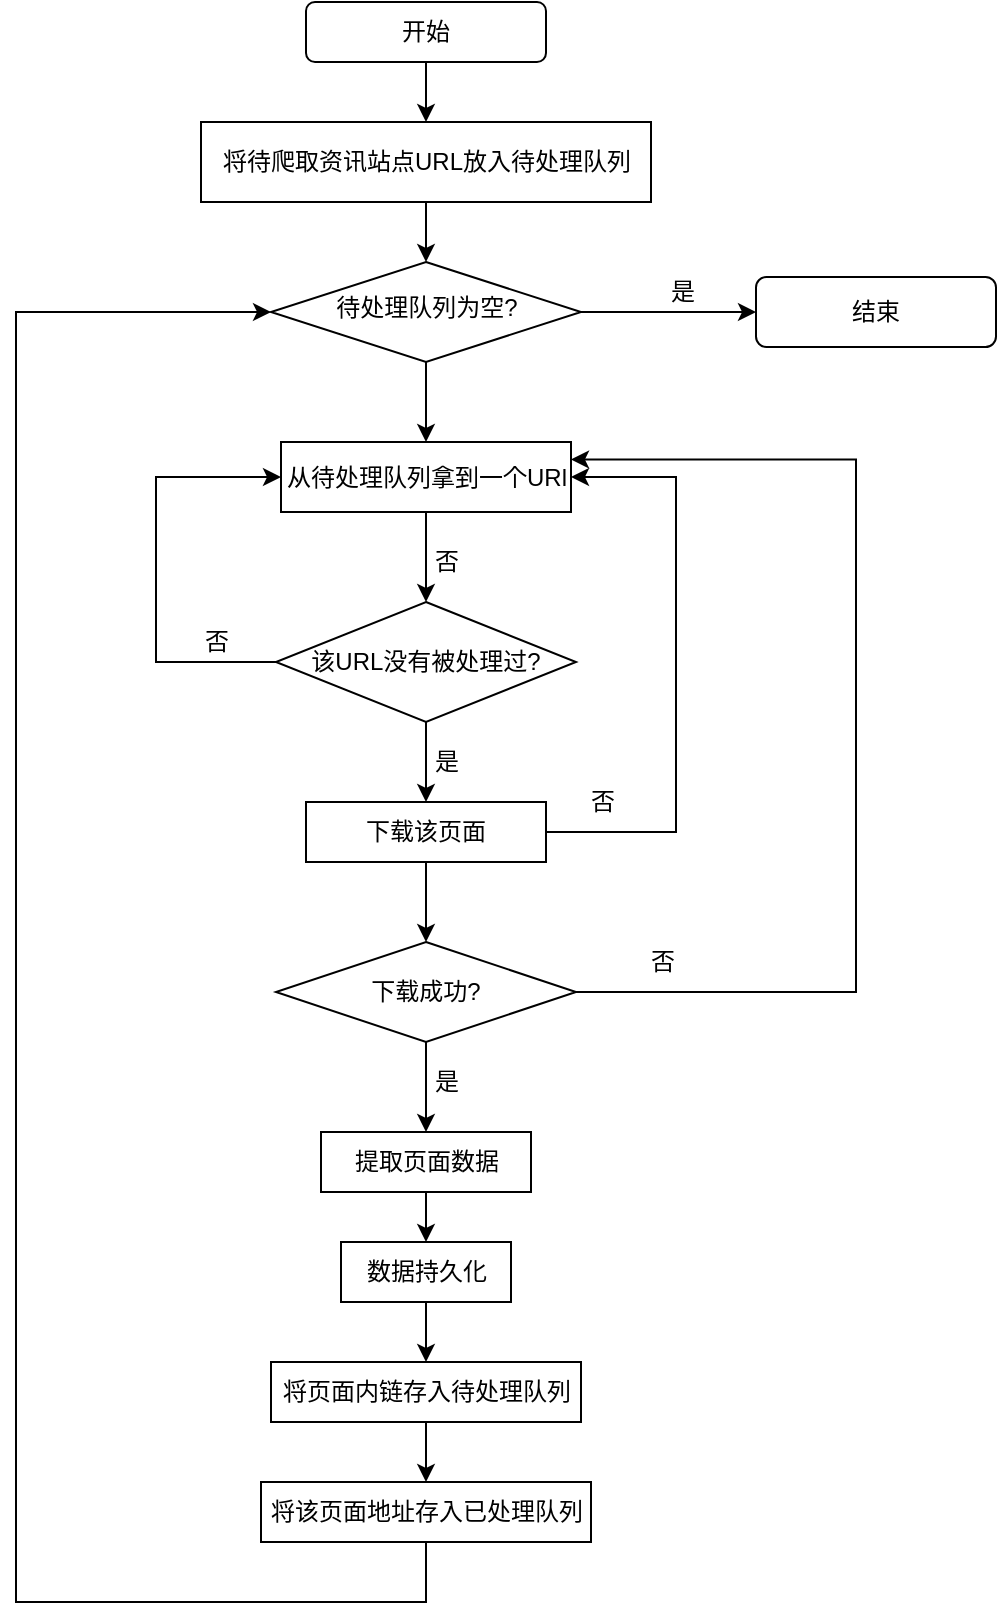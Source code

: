 <mxfile version="18.0.1" type="github">
  <diagram id="C5RBs43oDa-KdzZeNtuy" name="Page-1">
    <mxGraphModel dx="1038" dy="500" grid="1" gridSize="10" guides="1" tooltips="1" connect="1" arrows="1" fold="1" page="1" pageScale="1" pageWidth="827" pageHeight="1169" math="0" shadow="0">
      <root>
        <mxCell id="WIyWlLk6GJQsqaUBKTNV-0" />
        <mxCell id="WIyWlLk6GJQsqaUBKTNV-1" parent="WIyWlLk6GJQsqaUBKTNV-0" />
        <mxCell id="_goN-HZ2zoLXErJVBMWv-7" value="" style="edgeStyle=orthogonalEdgeStyle;rounded=0;orthogonalLoop=1;jettySize=auto;html=1;" parent="WIyWlLk6GJQsqaUBKTNV-1" source="WIyWlLk6GJQsqaUBKTNV-3" edge="1">
          <mxGeometry relative="1" as="geometry">
            <mxPoint x="374" y="245" as="targetPoint" />
          </mxGeometry>
        </mxCell>
        <mxCell id="WIyWlLk6GJQsqaUBKTNV-3" value="开始" style="rounded=1;whiteSpace=wrap;html=1;fontSize=12;glass=0;strokeWidth=1;shadow=0;" parent="WIyWlLk6GJQsqaUBKTNV-1" vertex="1">
          <mxGeometry x="314" y="185" width="120" height="30" as="geometry" />
        </mxCell>
        <mxCell id="_goN-HZ2zoLXErJVBMWv-16" value="" style="edgeStyle=orthogonalEdgeStyle;rounded=0;orthogonalLoop=1;jettySize=auto;html=1;" parent="WIyWlLk6GJQsqaUBKTNV-1" edge="1">
          <mxGeometry relative="1" as="geometry">
            <mxPoint x="374" y="285" as="sourcePoint" />
            <mxPoint x="374" y="315" as="targetPoint" />
          </mxGeometry>
        </mxCell>
        <mxCell id="_goN-HZ2zoLXErJVBMWv-25" style="edgeStyle=orthogonalEdgeStyle;rounded=0;orthogonalLoop=1;jettySize=auto;html=1;entryX=0.5;entryY=0;entryDx=0;entryDy=0;" parent="WIyWlLk6GJQsqaUBKTNV-1" source="_goN-HZ2zoLXErJVBMWv-18" target="_goN-HZ2zoLXErJVBMWv-24" edge="1">
          <mxGeometry relative="1" as="geometry" />
        </mxCell>
        <mxCell id="_goN-HZ2zoLXErJVBMWv-76" style="edgeStyle=orthogonalEdgeStyle;rounded=0;orthogonalLoop=1;jettySize=auto;html=1;strokeColor=default;" parent="WIyWlLk6GJQsqaUBKTNV-1" source="_goN-HZ2zoLXErJVBMWv-18" target="_goN-HZ2zoLXErJVBMWv-19" edge="1">
          <mxGeometry relative="1" as="geometry" />
        </mxCell>
        <mxCell id="_goN-HZ2zoLXErJVBMWv-18" value="待处理队列为空?" style="rhombus;whiteSpace=wrap;html=1;shadow=0;fontFamily=Helvetica;fontSize=12;align=center;strokeWidth=1;spacing=6;spacingTop=-4;" parent="WIyWlLk6GJQsqaUBKTNV-1" vertex="1">
          <mxGeometry x="296.5" y="315" width="155" height="50" as="geometry" />
        </mxCell>
        <mxCell id="_goN-HZ2zoLXErJVBMWv-19" value="结束" style="rounded=1;whiteSpace=wrap;html=1;fontSize=12;glass=0;strokeWidth=1;shadow=0;" parent="WIyWlLk6GJQsqaUBKTNV-1" vertex="1">
          <mxGeometry x="539" y="322.5" width="120" height="35" as="geometry" />
        </mxCell>
        <mxCell id="_goN-HZ2zoLXErJVBMWv-22" value="是" style="text;html=1;align=center;verticalAlign=middle;resizable=0;points=[];autosize=1;strokeColor=none;fillColor=none;" parent="WIyWlLk6GJQsqaUBKTNV-1" vertex="1">
          <mxGeometry x="486.5" y="320" width="30" height="20" as="geometry" />
        </mxCell>
        <mxCell id="_goN-HZ2zoLXErJVBMWv-23" value="&lt;span&gt;将待爬取资讯站点URL放入待处理队列&lt;/span&gt;" style="rounded=0;whiteSpace=wrap;html=1;" parent="WIyWlLk6GJQsqaUBKTNV-1" vertex="1">
          <mxGeometry x="261.5" y="245" width="225" height="40" as="geometry" />
        </mxCell>
        <mxCell id="_goN-HZ2zoLXErJVBMWv-31" style="edgeStyle=orthogonalEdgeStyle;rounded=0;orthogonalLoop=1;jettySize=auto;html=1;" parent="WIyWlLk6GJQsqaUBKTNV-1" source="_goN-HZ2zoLXErJVBMWv-24" target="_goN-HZ2zoLXErJVBMWv-27" edge="1">
          <mxGeometry relative="1" as="geometry" />
        </mxCell>
        <mxCell id="_goN-HZ2zoLXErJVBMWv-24" value="从待处理队列拿到一个URl" style="rounded=0;whiteSpace=wrap;html=1;" parent="WIyWlLk6GJQsqaUBKTNV-1" vertex="1">
          <mxGeometry x="301.5" y="405" width="145" height="35" as="geometry" />
        </mxCell>
        <mxCell id="_goN-HZ2zoLXErJVBMWv-26" value="否" style="text;html=1;align=center;verticalAlign=middle;resizable=0;points=[];autosize=1;strokeColor=none;fillColor=none;" parent="WIyWlLk6GJQsqaUBKTNV-1" vertex="1">
          <mxGeometry x="369" y="455" width="30" height="20" as="geometry" />
        </mxCell>
        <mxCell id="_goN-HZ2zoLXErJVBMWv-29" style="edgeStyle=orthogonalEdgeStyle;rounded=0;orthogonalLoop=1;jettySize=auto;html=1;entryX=0.5;entryY=0;entryDx=0;entryDy=0;" parent="WIyWlLk6GJQsqaUBKTNV-1" source="_goN-HZ2zoLXErJVBMWv-27" target="_goN-HZ2zoLXErJVBMWv-28" edge="1">
          <mxGeometry relative="1" as="geometry" />
        </mxCell>
        <mxCell id="_goN-HZ2zoLXErJVBMWv-38" style="edgeStyle=orthogonalEdgeStyle;rounded=0;orthogonalLoop=1;jettySize=auto;html=1;entryX=0;entryY=0.5;entryDx=0;entryDy=0;strokeColor=default;" parent="WIyWlLk6GJQsqaUBKTNV-1" source="_goN-HZ2zoLXErJVBMWv-27" target="_goN-HZ2zoLXErJVBMWv-24" edge="1">
          <mxGeometry relative="1" as="geometry">
            <Array as="points">
              <mxPoint x="239" y="515" />
              <mxPoint x="239" y="423" />
            </Array>
          </mxGeometry>
        </mxCell>
        <mxCell id="_goN-HZ2zoLXErJVBMWv-27" value="该URL没有被处理过?" style="rhombus;whiteSpace=wrap;html=1;" parent="WIyWlLk6GJQsqaUBKTNV-1" vertex="1">
          <mxGeometry x="299" y="485" width="150" height="60" as="geometry" />
        </mxCell>
        <mxCell id="_goN-HZ2zoLXErJVBMWv-42" style="edgeStyle=orthogonalEdgeStyle;rounded=0;orthogonalLoop=1;jettySize=auto;html=1;entryX=0.5;entryY=0;entryDx=0;entryDy=0;strokeColor=default;" parent="WIyWlLk6GJQsqaUBKTNV-1" source="_goN-HZ2zoLXErJVBMWv-28" target="_goN-HZ2zoLXErJVBMWv-41" edge="1">
          <mxGeometry relative="1" as="geometry" />
        </mxCell>
        <mxCell id="_goN-HZ2zoLXErJVBMWv-55" style="edgeStyle=orthogonalEdgeStyle;rounded=0;orthogonalLoop=1;jettySize=auto;html=1;entryX=1;entryY=0.5;entryDx=0;entryDy=0;strokeColor=default;" parent="WIyWlLk6GJQsqaUBKTNV-1" source="_goN-HZ2zoLXErJVBMWv-28" target="_goN-HZ2zoLXErJVBMWv-24" edge="1">
          <mxGeometry relative="1" as="geometry">
            <Array as="points">
              <mxPoint x="499" y="600" />
              <mxPoint x="499" y="423" />
            </Array>
          </mxGeometry>
        </mxCell>
        <mxCell id="_goN-HZ2zoLXErJVBMWv-28" value="下载该页面" style="rounded=0;whiteSpace=wrap;html=1;" parent="WIyWlLk6GJQsqaUBKTNV-1" vertex="1">
          <mxGeometry x="314" y="585" width="120" height="30" as="geometry" />
        </mxCell>
        <mxCell id="_goN-HZ2zoLXErJVBMWv-30" value="是" style="text;html=1;align=center;verticalAlign=middle;resizable=0;points=[];autosize=1;strokeColor=none;fillColor=none;" parent="WIyWlLk6GJQsqaUBKTNV-1" vertex="1">
          <mxGeometry x="369" y="555" width="30" height="20" as="geometry" />
        </mxCell>
        <mxCell id="_goN-HZ2zoLXErJVBMWv-40" value="否" style="text;html=1;align=center;verticalAlign=middle;resizable=0;points=[];autosize=1;strokeColor=none;fillColor=none;" parent="WIyWlLk6GJQsqaUBKTNV-1" vertex="1">
          <mxGeometry x="254" y="495" width="30" height="20" as="geometry" />
        </mxCell>
        <mxCell id="_goN-HZ2zoLXErJVBMWv-44" style="edgeStyle=orthogonalEdgeStyle;rounded=0;orthogonalLoop=1;jettySize=auto;html=1;entryX=0.5;entryY=0;entryDx=0;entryDy=0;strokeColor=default;" parent="WIyWlLk6GJQsqaUBKTNV-1" source="_goN-HZ2zoLXErJVBMWv-41" target="_goN-HZ2zoLXErJVBMWv-43" edge="1">
          <mxGeometry relative="1" as="geometry" />
        </mxCell>
        <mxCell id="_goN-HZ2zoLXErJVBMWv-46" style="edgeStyle=orthogonalEdgeStyle;rounded=0;orthogonalLoop=1;jettySize=auto;html=1;entryX=1;entryY=0.25;entryDx=0;entryDy=0;strokeColor=default;" parent="WIyWlLk6GJQsqaUBKTNV-1" source="_goN-HZ2zoLXErJVBMWv-41" target="_goN-HZ2zoLXErJVBMWv-24" edge="1">
          <mxGeometry relative="1" as="geometry">
            <Array as="points">
              <mxPoint x="589" y="680" />
              <mxPoint x="589" y="414" />
            </Array>
          </mxGeometry>
        </mxCell>
        <mxCell id="_goN-HZ2zoLXErJVBMWv-41" value="下载成功?" style="rhombus;whiteSpace=wrap;html=1;" parent="WIyWlLk6GJQsqaUBKTNV-1" vertex="1">
          <mxGeometry x="299" y="655" width="150" height="50" as="geometry" />
        </mxCell>
        <mxCell id="_goN-HZ2zoLXErJVBMWv-58" style="edgeStyle=orthogonalEdgeStyle;rounded=0;orthogonalLoop=1;jettySize=auto;html=1;entryX=0.5;entryY=0;entryDx=0;entryDy=0;strokeColor=default;" parent="WIyWlLk6GJQsqaUBKTNV-1" source="_goN-HZ2zoLXErJVBMWv-43" target="_goN-HZ2zoLXErJVBMWv-57" edge="1">
          <mxGeometry relative="1" as="geometry" />
        </mxCell>
        <mxCell id="_goN-HZ2zoLXErJVBMWv-43" value="提取页面数据" style="rounded=0;whiteSpace=wrap;html=1;" parent="WIyWlLk6GJQsqaUBKTNV-1" vertex="1">
          <mxGeometry x="321.5" y="750" width="105" height="30" as="geometry" />
        </mxCell>
        <mxCell id="_goN-HZ2zoLXErJVBMWv-45" value="是" style="text;html=1;align=center;verticalAlign=middle;resizable=0;points=[];autosize=1;strokeColor=none;fillColor=none;" parent="WIyWlLk6GJQsqaUBKTNV-1" vertex="1">
          <mxGeometry x="369" y="715" width="30" height="20" as="geometry" />
        </mxCell>
        <mxCell id="_goN-HZ2zoLXErJVBMWv-52" style="edgeStyle=orthogonalEdgeStyle;rounded=0;orthogonalLoop=1;jettySize=auto;html=1;entryX=0.5;entryY=0;entryDx=0;entryDy=0;strokeColor=default;" parent="WIyWlLk6GJQsqaUBKTNV-1" source="_goN-HZ2zoLXErJVBMWv-49" target="_goN-HZ2zoLXErJVBMWv-51" edge="1">
          <mxGeometry relative="1" as="geometry" />
        </mxCell>
        <mxCell id="_goN-HZ2zoLXErJVBMWv-49" value="将页面内链存入待处理队列" style="rounded=0;whiteSpace=wrap;html=1;" parent="WIyWlLk6GJQsqaUBKTNV-1" vertex="1">
          <mxGeometry x="296.5" y="865" width="155" height="30" as="geometry" />
        </mxCell>
        <mxCell id="_goN-HZ2zoLXErJVBMWv-61" style="edgeStyle=orthogonalEdgeStyle;rounded=0;orthogonalLoop=1;jettySize=auto;html=1;entryX=0;entryY=0.5;entryDx=0;entryDy=0;strokeColor=default;" parent="WIyWlLk6GJQsqaUBKTNV-1" source="_goN-HZ2zoLXErJVBMWv-51" target="_goN-HZ2zoLXErJVBMWv-18" edge="1">
          <mxGeometry relative="1" as="geometry">
            <Array as="points">
              <mxPoint x="374" y="985" />
              <mxPoint x="169" y="985" />
              <mxPoint x="169" y="340" />
            </Array>
          </mxGeometry>
        </mxCell>
        <mxCell id="_goN-HZ2zoLXErJVBMWv-51" value="将该页面地址存入已处理队列" style="rounded=0;whiteSpace=wrap;html=1;" parent="WIyWlLk6GJQsqaUBKTNV-1" vertex="1">
          <mxGeometry x="291.5" y="925" width="165" height="30" as="geometry" />
        </mxCell>
        <mxCell id="_goN-HZ2zoLXErJVBMWv-56" value="否" style="text;html=1;align=center;verticalAlign=middle;resizable=0;points=[];autosize=1;strokeColor=none;fillColor=none;" parent="WIyWlLk6GJQsqaUBKTNV-1" vertex="1">
          <mxGeometry x="446.5" y="575" width="30" height="20" as="geometry" />
        </mxCell>
        <mxCell id="_goN-HZ2zoLXErJVBMWv-59" style="edgeStyle=orthogonalEdgeStyle;rounded=0;orthogonalLoop=1;jettySize=auto;html=1;entryX=0.5;entryY=0;entryDx=0;entryDy=0;strokeColor=default;" parent="WIyWlLk6GJQsqaUBKTNV-1" source="_goN-HZ2zoLXErJVBMWv-57" target="_goN-HZ2zoLXErJVBMWv-49" edge="1">
          <mxGeometry relative="1" as="geometry" />
        </mxCell>
        <mxCell id="_goN-HZ2zoLXErJVBMWv-57" value="数据持久化" style="rounded=0;whiteSpace=wrap;html=1;" parent="WIyWlLk6GJQsqaUBKTNV-1" vertex="1">
          <mxGeometry x="331.5" y="805" width="85" height="30" as="geometry" />
        </mxCell>
        <mxCell id="_goN-HZ2zoLXErJVBMWv-70" value="否" style="text;html=1;align=center;verticalAlign=middle;resizable=0;points=[];autosize=1;strokeColor=none;fillColor=none;" parent="WIyWlLk6GJQsqaUBKTNV-1" vertex="1">
          <mxGeometry x="476.5" y="655" width="30" height="20" as="geometry" />
        </mxCell>
      </root>
    </mxGraphModel>
  </diagram>
</mxfile>
